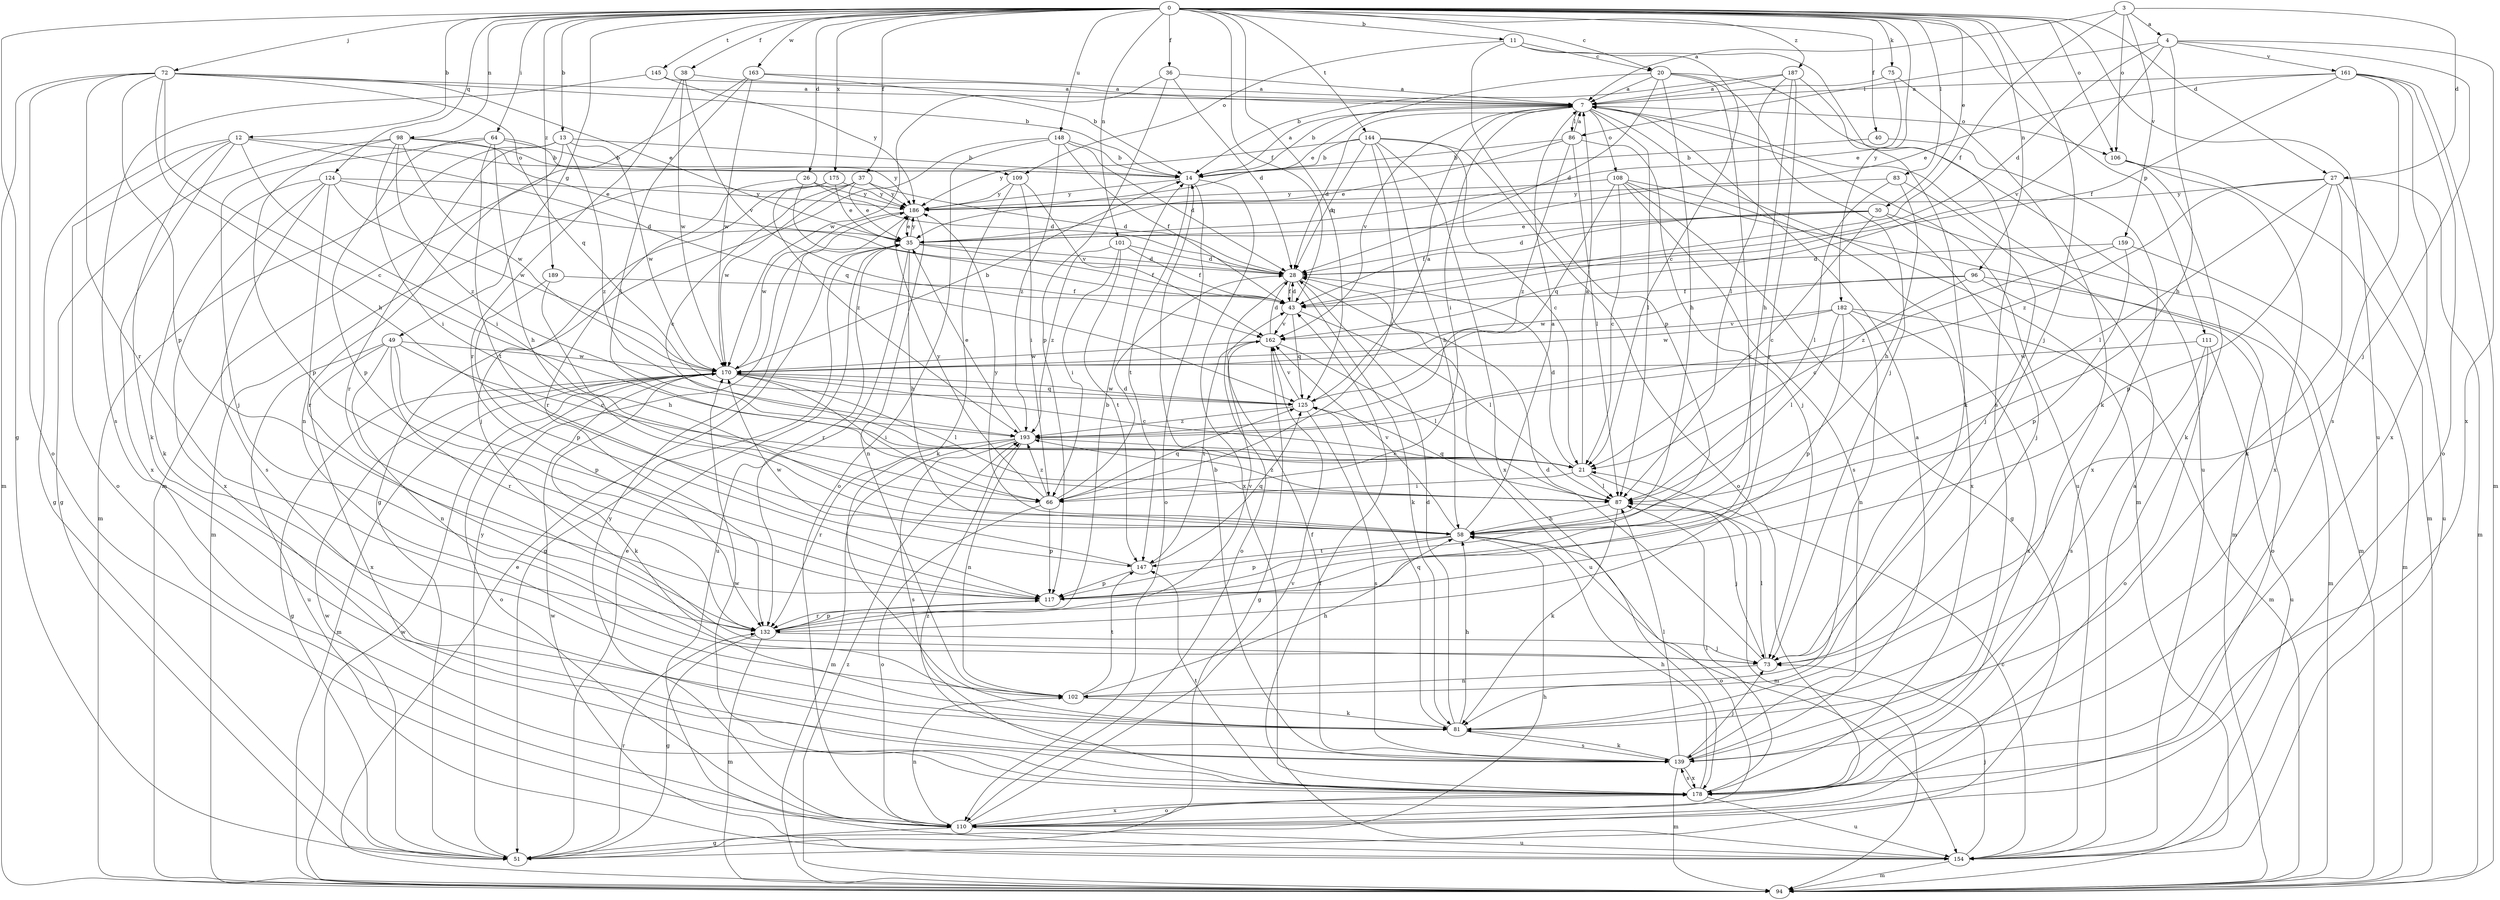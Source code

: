 strict digraph  {
0;
3;
4;
7;
11;
12;
13;
14;
20;
21;
26;
27;
28;
30;
35;
36;
37;
38;
40;
43;
49;
51;
58;
64;
66;
72;
73;
75;
81;
83;
86;
87;
94;
96;
98;
101;
102;
106;
108;
109;
110;
111;
117;
124;
125;
132;
139;
144;
145;
147;
148;
154;
159;
161;
162;
163;
170;
175;
178;
182;
186;
187;
189;
193;
0 -> 11  [label=b];
0 -> 12  [label=b];
0 -> 13  [label=b];
0 -> 20  [label=c];
0 -> 26  [label=d];
0 -> 27  [label=d];
0 -> 30  [label=e];
0 -> 36  [label=f];
0 -> 37  [label=f];
0 -> 38  [label=f];
0 -> 40  [label=f];
0 -> 43  [label=f];
0 -> 49  [label=g];
0 -> 51  [label=g];
0 -> 64  [label=i];
0 -> 72  [label=j];
0 -> 73  [label=j];
0 -> 75  [label=k];
0 -> 83  [label=l];
0 -> 96  [label=n];
0 -> 98  [label=n];
0 -> 101  [label=n];
0 -> 106  [label=o];
0 -> 111  [label=p];
0 -> 124  [label=q];
0 -> 125  [label=q];
0 -> 144  [label=t];
0 -> 145  [label=t];
0 -> 148  [label=u];
0 -> 154  [label=u];
0 -> 163  [label=w];
0 -> 175  [label=x];
0 -> 182  [label=y];
0 -> 187  [label=z];
0 -> 189  [label=z];
3 -> 4  [label=a];
3 -> 7  [label=a];
3 -> 27  [label=d];
3 -> 43  [label=f];
3 -> 106  [label=o];
3 -> 159  [label=v];
4 -> 28  [label=d];
4 -> 58  [label=h];
4 -> 73  [label=j];
4 -> 86  [label=l];
4 -> 161  [label=v];
4 -> 162  [label=v];
4 -> 178  [label=x];
7 -> 14  [label=b];
7 -> 28  [label=d];
7 -> 66  [label=i];
7 -> 86  [label=l];
7 -> 87  [label=l];
7 -> 94  [label=m];
7 -> 106  [label=o];
7 -> 108  [label=o];
7 -> 154  [label=u];
7 -> 162  [label=v];
11 -> 20  [label=c];
11 -> 21  [label=c];
11 -> 109  [label=o];
11 -> 117  [label=p];
11 -> 139  [label=s];
12 -> 51  [label=g];
12 -> 66  [label=i];
12 -> 81  [label=k];
12 -> 109  [label=o];
12 -> 110  [label=o];
12 -> 125  [label=q];
12 -> 178  [label=x];
13 -> 14  [label=b];
13 -> 94  [label=m];
13 -> 102  [label=n];
13 -> 132  [label=r];
13 -> 170  [label=w];
13 -> 193  [label=z];
14 -> 7  [label=a];
14 -> 110  [label=o];
14 -> 147  [label=t];
14 -> 178  [label=x];
14 -> 186  [label=y];
20 -> 7  [label=a];
20 -> 28  [label=d];
20 -> 35  [label=e];
20 -> 58  [label=h];
20 -> 73  [label=j];
20 -> 132  [label=r];
20 -> 154  [label=u];
21 -> 7  [label=a];
21 -> 28  [label=d];
21 -> 66  [label=i];
21 -> 87  [label=l];
21 -> 94  [label=m];
26 -> 28  [label=d];
26 -> 43  [label=f];
26 -> 132  [label=r];
26 -> 186  [label=y];
27 -> 81  [label=k];
27 -> 87  [label=l];
27 -> 94  [label=m];
27 -> 117  [label=p];
27 -> 154  [label=u];
27 -> 186  [label=y];
27 -> 193  [label=z];
28 -> 43  [label=f];
28 -> 81  [label=k];
28 -> 110  [label=o];
28 -> 154  [label=u];
30 -> 21  [label=c];
30 -> 28  [label=d];
30 -> 35  [label=e];
30 -> 43  [label=f];
30 -> 73  [label=j];
30 -> 94  [label=m];
35 -> 28  [label=d];
35 -> 43  [label=f];
35 -> 51  [label=g];
35 -> 58  [label=h];
35 -> 132  [label=r];
35 -> 154  [label=u];
35 -> 186  [label=y];
36 -> 7  [label=a];
36 -> 28  [label=d];
36 -> 117  [label=p];
36 -> 170  [label=w];
37 -> 21  [label=c];
37 -> 28  [label=d];
37 -> 35  [label=e];
37 -> 170  [label=w];
37 -> 186  [label=y];
37 -> 193  [label=z];
38 -> 7  [label=a];
38 -> 132  [label=r];
38 -> 162  [label=v];
38 -> 170  [label=w];
40 -> 14  [label=b];
40 -> 178  [label=x];
43 -> 28  [label=d];
43 -> 87  [label=l];
43 -> 125  [label=q];
43 -> 162  [label=v];
49 -> 21  [label=c];
49 -> 102  [label=n];
49 -> 117  [label=p];
49 -> 132  [label=r];
49 -> 154  [label=u];
49 -> 170  [label=w];
49 -> 178  [label=x];
51 -> 35  [label=e];
51 -> 58  [label=h];
51 -> 132  [label=r];
51 -> 170  [label=w];
51 -> 186  [label=y];
58 -> 7  [label=a];
58 -> 110  [label=o];
58 -> 117  [label=p];
58 -> 147  [label=t];
58 -> 162  [label=v];
58 -> 186  [label=y];
64 -> 14  [label=b];
64 -> 58  [label=h];
64 -> 73  [label=j];
64 -> 117  [label=p];
64 -> 147  [label=t];
64 -> 186  [label=y];
66 -> 28  [label=d];
66 -> 110  [label=o];
66 -> 117  [label=p];
66 -> 125  [label=q];
66 -> 186  [label=y];
66 -> 193  [label=z];
72 -> 7  [label=a];
72 -> 14  [label=b];
72 -> 21  [label=c];
72 -> 35  [label=e];
72 -> 58  [label=h];
72 -> 94  [label=m];
72 -> 110  [label=o];
72 -> 117  [label=p];
72 -> 125  [label=q];
72 -> 132  [label=r];
73 -> 28  [label=d];
73 -> 87  [label=l];
73 -> 102  [label=n];
75 -> 7  [label=a];
75 -> 35  [label=e];
75 -> 81  [label=k];
81 -> 28  [label=d];
81 -> 58  [label=h];
81 -> 125  [label=q];
81 -> 139  [label=s];
83 -> 58  [label=h];
83 -> 73  [label=j];
83 -> 87  [label=l];
83 -> 186  [label=y];
86 -> 7  [label=a];
86 -> 14  [label=b];
86 -> 35  [label=e];
86 -> 73  [label=j];
86 -> 87  [label=l];
86 -> 193  [label=z];
87 -> 58  [label=h];
87 -> 73  [label=j];
87 -> 81  [label=k];
87 -> 125  [label=q];
87 -> 193  [label=z];
94 -> 35  [label=e];
94 -> 170  [label=w];
94 -> 193  [label=z];
96 -> 21  [label=c];
96 -> 43  [label=f];
96 -> 94  [label=m];
96 -> 110  [label=o];
96 -> 170  [label=w];
98 -> 14  [label=b];
98 -> 35  [label=e];
98 -> 51  [label=g];
98 -> 66  [label=i];
98 -> 117  [label=p];
98 -> 170  [label=w];
98 -> 193  [label=z];
101 -> 28  [label=d];
101 -> 43  [label=f];
101 -> 66  [label=i];
101 -> 147  [label=t];
101 -> 193  [label=z];
102 -> 58  [label=h];
102 -> 81  [label=k];
102 -> 147  [label=t];
106 -> 81  [label=k];
106 -> 94  [label=m];
106 -> 178  [label=x];
108 -> 21  [label=c];
108 -> 51  [label=g];
108 -> 94  [label=m];
108 -> 125  [label=q];
108 -> 139  [label=s];
108 -> 178  [label=x];
108 -> 186  [label=y];
109 -> 66  [label=i];
109 -> 81  [label=k];
109 -> 162  [label=v];
109 -> 186  [label=y];
110 -> 51  [label=g];
110 -> 102  [label=n];
110 -> 154  [label=u];
110 -> 162  [label=v];
110 -> 178  [label=x];
110 -> 186  [label=y];
111 -> 110  [label=o];
111 -> 139  [label=s];
111 -> 154  [label=u];
111 -> 170  [label=w];
117 -> 132  [label=r];
124 -> 28  [label=d];
124 -> 81  [label=k];
124 -> 132  [label=r];
124 -> 139  [label=s];
124 -> 170  [label=w];
124 -> 178  [label=x];
124 -> 186  [label=y];
125 -> 7  [label=a];
125 -> 139  [label=s];
125 -> 162  [label=v];
125 -> 170  [label=w];
125 -> 193  [label=z];
132 -> 14  [label=b];
132 -> 51  [label=g];
132 -> 73  [label=j];
132 -> 94  [label=m];
132 -> 117  [label=p];
132 -> 162  [label=v];
139 -> 7  [label=a];
139 -> 14  [label=b];
139 -> 43  [label=f];
139 -> 73  [label=j];
139 -> 81  [label=k];
139 -> 87  [label=l];
139 -> 94  [label=m];
139 -> 178  [label=x];
144 -> 14  [label=b];
144 -> 21  [label=c];
144 -> 28  [label=d];
144 -> 58  [label=h];
144 -> 66  [label=i];
144 -> 110  [label=o];
144 -> 178  [label=x];
144 -> 186  [label=y];
145 -> 7  [label=a];
145 -> 139  [label=s];
145 -> 186  [label=y];
147 -> 117  [label=p];
147 -> 125  [label=q];
147 -> 170  [label=w];
148 -> 14  [label=b];
148 -> 28  [label=d];
148 -> 43  [label=f];
148 -> 51  [label=g];
148 -> 110  [label=o];
148 -> 193  [label=z];
154 -> 7  [label=a];
154 -> 21  [label=c];
154 -> 43  [label=f];
154 -> 73  [label=j];
154 -> 94  [label=m];
154 -> 170  [label=w];
159 -> 28  [label=d];
159 -> 94  [label=m];
159 -> 117  [label=p];
159 -> 193  [label=z];
161 -> 7  [label=a];
161 -> 35  [label=e];
161 -> 43  [label=f];
161 -> 94  [label=m];
161 -> 110  [label=o];
161 -> 139  [label=s];
161 -> 178  [label=x];
162 -> 28  [label=d];
162 -> 51  [label=g];
162 -> 87  [label=l];
162 -> 147  [label=t];
162 -> 170  [label=w];
163 -> 7  [label=a];
163 -> 14  [label=b];
163 -> 87  [label=l];
163 -> 94  [label=m];
163 -> 170  [label=w];
170 -> 14  [label=b];
170 -> 21  [label=c];
170 -> 51  [label=g];
170 -> 66  [label=i];
170 -> 81  [label=k];
170 -> 87  [label=l];
170 -> 94  [label=m];
170 -> 110  [label=o];
170 -> 125  [label=q];
175 -> 35  [label=e];
175 -> 73  [label=j];
175 -> 94  [label=m];
175 -> 186  [label=y];
178 -> 58  [label=h];
178 -> 87  [label=l];
178 -> 110  [label=o];
178 -> 139  [label=s];
178 -> 147  [label=t];
178 -> 154  [label=u];
178 -> 170  [label=w];
178 -> 193  [label=z];
182 -> 87  [label=l];
182 -> 94  [label=m];
182 -> 102  [label=n];
182 -> 117  [label=p];
182 -> 162  [label=v];
182 -> 170  [label=w];
182 -> 178  [label=x];
186 -> 35  [label=e];
186 -> 102  [label=n];
186 -> 170  [label=w];
187 -> 7  [label=a];
187 -> 14  [label=b];
187 -> 58  [label=h];
187 -> 81  [label=k];
187 -> 87  [label=l];
187 -> 132  [label=r];
189 -> 43  [label=f];
189 -> 58  [label=h];
189 -> 117  [label=p];
193 -> 21  [label=c];
193 -> 35  [label=e];
193 -> 94  [label=m];
193 -> 102  [label=n];
193 -> 132  [label=r];
193 -> 139  [label=s];
}
